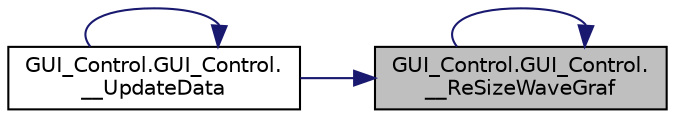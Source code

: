 digraph "GUI_Control.GUI_Control.__ReSizeWaveGraf"
{
 // LATEX_PDF_SIZE
  edge [fontname="Helvetica",fontsize="10",labelfontname="Helvetica",labelfontsize="10"];
  node [fontname="Helvetica",fontsize="10",shape=record];
  rankdir="RL";
  Node1 [label="GUI_Control.GUI_Control.\l__ReSizeWaveGraf",height=0.2,width=0.4,color="black", fillcolor="grey75", style="filled", fontcolor="black",tooltip=" "];
  Node1 -> Node1 [dir="back",color="midnightblue",fontsize="10",style="solid",fontname="Helvetica"];
  Node1 -> Node2 [dir="back",color="midnightblue",fontsize="10",style="solid",fontname="Helvetica"];
  Node2 [label="GUI_Control.GUI_Control.\l__UpdateData",height=0.2,width=0.4,color="black", fillcolor="white", style="filled",URL="$class_g_u_i___control_1_1_g_u_i___control.html#a1f0aeeee95877e542fd278731a07a91c",tooltip=" "];
  Node2 -> Node2 [dir="back",color="midnightblue",fontsize="10",style="solid",fontname="Helvetica"];
}
